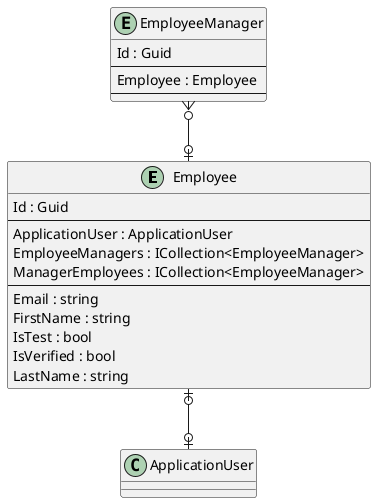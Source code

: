 @startuml

entity Employee {
    Id : Guid
    --
    ApplicationUser : ApplicationUser
    EmployeeManagers : ICollection<EmployeeManager>
    ManagerEmployees : ICollection<EmployeeManager>
    ' EmployeeKeyCodePlaceholder
    --
    Email : string
    FirstName : string
    IsTest : bool
    IsVerified : bool
    LastName : string
    ' EmployeePropertyCodePlaceholder
}

entity EmployeeManager {
    Id : Guid
    --
    Employee : Employee
    ' EmployeeManagerKeyCodePlaceholder
    --
    ' EmployeeManagerPropertyCodePlaceholder
}

' EntityCodePlaceholder

Employee |o--o| ApplicationUser
EmployeeManager }o--o| Employee
' RelationshipCodePlaceholder

@enduml
